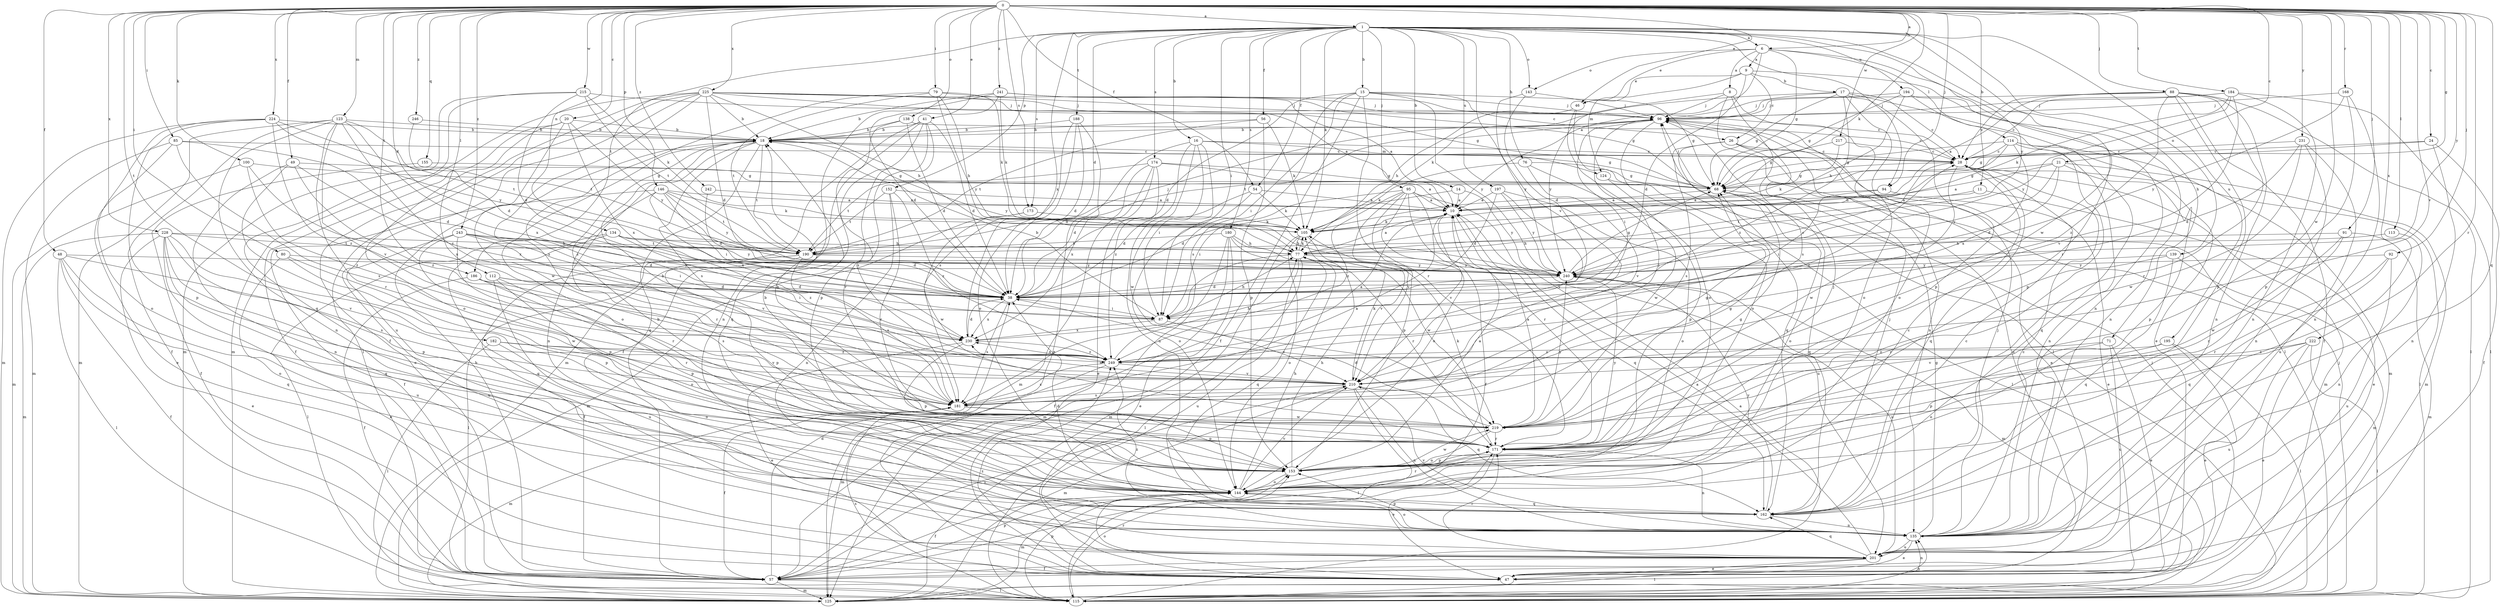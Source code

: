 strict digraph  {
0;
1;
6;
8;
9;
10;
11;
14;
15;
16;
17;
18;
20;
21;
24;
26;
28;
38;
41;
46;
47;
48;
49;
54;
56;
57;
68;
71;
76;
77;
79;
80;
85;
87;
88;
91;
92;
94;
95;
96;
100;
105;
112;
113;
114;
115;
123;
124;
125;
134;
135;
138;
139;
143;
144;
146;
152;
153;
155;
162;
168;
171;
173;
174;
180;
181;
182;
184;
186;
188;
190;
194;
195;
197;
201;
210;
215;
217;
219;
222;
224;
225;
228;
230;
231;
240;
241;
242;
243;
246;
249;
0 -> 1  [label=a];
0 -> 6  [label=a];
0 -> 11  [label=b];
0 -> 20  [label=c];
0 -> 21  [label=c];
0 -> 24  [label=c];
0 -> 38  [label=d];
0 -> 41  [label=e];
0 -> 46  [label=e];
0 -> 48  [label=f];
0 -> 49  [label=f];
0 -> 54  [label=f];
0 -> 68  [label=g];
0 -> 79  [label=i];
0 -> 80  [label=i];
0 -> 85  [label=i];
0 -> 88  [label=j];
0 -> 91  [label=j];
0 -> 92  [label=j];
0 -> 94  [label=j];
0 -> 100  [label=k];
0 -> 105  [label=k];
0 -> 112  [label=l];
0 -> 113  [label=l];
0 -> 123  [label=m];
0 -> 134  [label=n];
0 -> 138  [label=o];
0 -> 146  [label=p];
0 -> 155  [label=q];
0 -> 162  [label=q];
0 -> 168  [label=r];
0 -> 171  [label=r];
0 -> 173  [label=s];
0 -> 182  [label=t];
0 -> 184  [label=t];
0 -> 186  [label=t];
0 -> 210  [label=v];
0 -> 215  [label=w];
0 -> 217  [label=w];
0 -> 219  [label=w];
0 -> 222  [label=x];
0 -> 224  [label=x];
0 -> 225  [label=x];
0 -> 228  [label=x];
0 -> 231  [label=y];
0 -> 240  [label=y];
0 -> 241  [label=z];
0 -> 242  [label=z];
0 -> 243  [label=z];
0 -> 246  [label=z];
1 -> 6  [label=a];
1 -> 14  [label=b];
1 -> 15  [label=b];
1 -> 16  [label=b];
1 -> 38  [label=d];
1 -> 54  [label=f];
1 -> 56  [label=f];
1 -> 71  [label=h];
1 -> 76  [label=h];
1 -> 87  [label=i];
1 -> 94  [label=j];
1 -> 95  [label=j];
1 -> 105  [label=k];
1 -> 139  [label=o];
1 -> 143  [label=o];
1 -> 152  [label=p];
1 -> 173  [label=s];
1 -> 174  [label=s];
1 -> 180  [label=s];
1 -> 186  [label=t];
1 -> 188  [label=t];
1 -> 194  [label=u];
1 -> 195  [label=u];
1 -> 197  [label=u];
1 -> 210  [label=v];
1 -> 219  [label=w];
1 -> 230  [label=x];
1 -> 240  [label=y];
6 -> 8  [label=a];
6 -> 9  [label=a];
6 -> 10  [label=a];
6 -> 46  [label=e];
6 -> 68  [label=g];
6 -> 114  [label=l];
6 -> 143  [label=o];
6 -> 171  [label=r];
8 -> 96  [label=j];
8 -> 115  [label=l];
8 -> 144  [label=o];
8 -> 181  [label=s];
8 -> 240  [label=y];
9 -> 17  [label=b];
9 -> 26  [label=c];
9 -> 38  [label=d];
9 -> 46  [label=e];
9 -> 124  [label=m];
9 -> 135  [label=n];
10 -> 105  [label=k];
10 -> 162  [label=q];
10 -> 210  [label=v];
11 -> 10  [label=a];
11 -> 47  [label=e];
11 -> 190  [label=t];
14 -> 10  [label=a];
14 -> 38  [label=d];
14 -> 240  [label=y];
15 -> 26  [label=c];
15 -> 38  [label=d];
15 -> 57  [label=f];
15 -> 68  [label=g];
15 -> 87  [label=i];
15 -> 96  [label=j];
15 -> 171  [label=r];
15 -> 181  [label=s];
15 -> 240  [label=y];
16 -> 28  [label=c];
16 -> 38  [label=d];
16 -> 87  [label=i];
16 -> 124  [label=m];
16 -> 135  [label=n];
16 -> 219  [label=w];
16 -> 249  [label=z];
17 -> 28  [label=c];
17 -> 47  [label=e];
17 -> 68  [label=g];
17 -> 96  [label=j];
17 -> 105  [label=k];
17 -> 144  [label=o];
17 -> 153  [label=p];
17 -> 249  [label=z];
18 -> 28  [label=c];
18 -> 68  [label=g];
18 -> 135  [label=n];
18 -> 144  [label=o];
18 -> 162  [label=q];
18 -> 181  [label=s];
18 -> 190  [label=t];
18 -> 240  [label=y];
20 -> 18  [label=b];
20 -> 57  [label=f];
20 -> 144  [label=o];
20 -> 219  [label=w];
20 -> 230  [label=x];
20 -> 240  [label=y];
21 -> 10  [label=a];
21 -> 38  [label=d];
21 -> 68  [label=g];
21 -> 125  [label=m];
21 -> 153  [label=p];
21 -> 240  [label=y];
24 -> 28  [label=c];
24 -> 57  [label=f];
24 -> 68  [label=g];
24 -> 135  [label=n];
26 -> 28  [label=c];
26 -> 47  [label=e];
26 -> 162  [label=q];
26 -> 181  [label=s];
26 -> 201  [label=u];
28 -> 68  [label=g];
28 -> 115  [label=l];
28 -> 125  [label=m];
28 -> 162  [label=q];
28 -> 219  [label=w];
38 -> 28  [label=c];
38 -> 87  [label=i];
38 -> 181  [label=s];
38 -> 230  [label=x];
41 -> 18  [label=b];
41 -> 38  [label=d];
41 -> 57  [label=f];
41 -> 125  [label=m];
41 -> 153  [label=p];
41 -> 162  [label=q];
41 -> 171  [label=r];
46 -> 77  [label=h];
46 -> 115  [label=l];
46 -> 144  [label=o];
47 -> 135  [label=n];
47 -> 144  [label=o];
47 -> 249  [label=z];
48 -> 57  [label=f];
48 -> 115  [label=l];
48 -> 144  [label=o];
48 -> 162  [label=q];
48 -> 181  [label=s];
48 -> 240  [label=y];
49 -> 68  [label=g];
49 -> 135  [label=n];
49 -> 144  [label=o];
49 -> 230  [label=x];
49 -> 249  [label=z];
54 -> 10  [label=a];
54 -> 38  [label=d];
54 -> 105  [label=k];
54 -> 144  [label=o];
56 -> 18  [label=b];
56 -> 105  [label=k];
56 -> 153  [label=p];
56 -> 190  [label=t];
57 -> 18  [label=b];
57 -> 38  [label=d];
57 -> 115  [label=l];
57 -> 125  [label=m];
57 -> 153  [label=p];
57 -> 210  [label=v];
68 -> 10  [label=a];
68 -> 96  [label=j];
68 -> 144  [label=o];
68 -> 162  [label=q];
71 -> 47  [label=e];
71 -> 144  [label=o];
71 -> 201  [label=u];
71 -> 249  [label=z];
76 -> 68  [label=g];
76 -> 105  [label=k];
76 -> 210  [label=v];
76 -> 219  [label=w];
77 -> 10  [label=a];
77 -> 87  [label=i];
77 -> 105  [label=k];
77 -> 115  [label=l];
77 -> 162  [label=q];
77 -> 201  [label=u];
77 -> 240  [label=y];
79 -> 77  [label=h];
79 -> 96  [label=j];
79 -> 105  [label=k];
79 -> 181  [label=s];
79 -> 190  [label=t];
79 -> 240  [label=y];
80 -> 47  [label=e];
80 -> 153  [label=p];
80 -> 219  [label=w];
80 -> 240  [label=y];
85 -> 28  [label=c];
85 -> 38  [label=d];
85 -> 47  [label=e];
85 -> 125  [label=m];
85 -> 181  [label=s];
87 -> 18  [label=b];
87 -> 77  [label=h];
87 -> 210  [label=v];
87 -> 230  [label=x];
88 -> 10  [label=a];
88 -> 28  [label=c];
88 -> 57  [label=f];
88 -> 96  [label=j];
88 -> 115  [label=l];
88 -> 135  [label=n];
88 -> 153  [label=p];
88 -> 171  [label=r];
88 -> 249  [label=z];
91 -> 77  [label=h];
91 -> 125  [label=m];
91 -> 171  [label=r];
91 -> 219  [label=w];
92 -> 162  [label=q];
92 -> 171  [label=r];
92 -> 201  [label=u];
92 -> 240  [label=y];
94 -> 10  [label=a];
94 -> 47  [label=e];
94 -> 87  [label=i];
95 -> 10  [label=a];
95 -> 57  [label=f];
95 -> 87  [label=i];
95 -> 144  [label=o];
95 -> 153  [label=p];
95 -> 171  [label=r];
95 -> 201  [label=u];
95 -> 210  [label=v];
95 -> 249  [label=z];
96 -> 18  [label=b];
96 -> 87  [label=i];
96 -> 135  [label=n];
96 -> 144  [label=o];
96 -> 190  [label=t];
100 -> 68  [label=g];
100 -> 125  [label=m];
100 -> 230  [label=x];
100 -> 249  [label=z];
105 -> 77  [label=h];
105 -> 125  [label=m];
105 -> 144  [label=o];
105 -> 210  [label=v];
112 -> 38  [label=d];
112 -> 87  [label=i];
112 -> 144  [label=o];
112 -> 153  [label=p];
112 -> 201  [label=u];
113 -> 77  [label=h];
113 -> 135  [label=n];
114 -> 28  [label=c];
114 -> 68  [label=g];
114 -> 77  [label=h];
114 -> 125  [label=m];
114 -> 135  [label=n];
114 -> 162  [label=q];
114 -> 230  [label=x];
115 -> 10  [label=a];
115 -> 96  [label=j];
115 -> 135  [label=n];
115 -> 153  [label=p];
115 -> 171  [label=r];
115 -> 181  [label=s];
123 -> 18  [label=b];
123 -> 38  [label=d];
123 -> 57  [label=f];
123 -> 125  [label=m];
123 -> 135  [label=n];
123 -> 171  [label=r];
123 -> 210  [label=v];
123 -> 230  [label=x];
123 -> 249  [label=z];
124 -> 115  [label=l];
124 -> 153  [label=p];
125 -> 96  [label=j];
134 -> 38  [label=d];
134 -> 77  [label=h];
134 -> 115  [label=l];
134 -> 162  [label=q];
134 -> 240  [label=y];
134 -> 249  [label=z];
135 -> 28  [label=c];
135 -> 47  [label=e];
135 -> 68  [label=g];
135 -> 96  [label=j];
135 -> 144  [label=o];
135 -> 153  [label=p];
135 -> 201  [label=u];
135 -> 210  [label=v];
135 -> 249  [label=z];
138 -> 18  [label=b];
138 -> 28  [label=c];
138 -> 38  [label=d];
138 -> 181  [label=s];
139 -> 125  [label=m];
139 -> 162  [label=q];
139 -> 171  [label=r];
139 -> 240  [label=y];
143 -> 38  [label=d];
143 -> 96  [label=j];
143 -> 240  [label=y];
144 -> 18  [label=b];
144 -> 28  [label=c];
144 -> 57  [label=f];
144 -> 77  [label=h];
144 -> 125  [label=m];
144 -> 162  [label=q];
144 -> 171  [label=r];
144 -> 210  [label=v];
146 -> 10  [label=a];
146 -> 57  [label=f];
146 -> 87  [label=i];
146 -> 105  [label=k];
146 -> 171  [label=r];
146 -> 190  [label=t];
146 -> 230  [label=x];
146 -> 240  [label=y];
152 -> 10  [label=a];
152 -> 135  [label=n];
152 -> 171  [label=r];
152 -> 190  [label=t];
152 -> 249  [label=z];
153 -> 10  [label=a];
153 -> 77  [label=h];
153 -> 144  [label=o];
153 -> 219  [label=w];
155 -> 57  [label=f];
155 -> 68  [label=g];
162 -> 28  [label=c];
162 -> 38  [label=d];
162 -> 96  [label=j];
162 -> 135  [label=n];
162 -> 240  [label=y];
168 -> 96  [label=j];
168 -> 135  [label=n];
168 -> 153  [label=p];
168 -> 240  [label=y];
171 -> 18  [label=b];
171 -> 47  [label=e];
171 -> 68  [label=g];
171 -> 96  [label=j];
171 -> 105  [label=k];
171 -> 135  [label=n];
171 -> 153  [label=p];
171 -> 240  [label=y];
173 -> 105  [label=k];
173 -> 125  [label=m];
173 -> 219  [label=w];
174 -> 10  [label=a];
174 -> 38  [label=d];
174 -> 47  [label=e];
174 -> 68  [label=g];
174 -> 125  [label=m];
174 -> 190  [label=t];
174 -> 230  [label=x];
180 -> 47  [label=e];
180 -> 57  [label=f];
180 -> 77  [label=h];
180 -> 125  [label=m];
180 -> 171  [label=r];
180 -> 190  [label=t];
180 -> 219  [label=w];
181 -> 10  [label=a];
181 -> 18  [label=b];
181 -> 57  [label=f];
181 -> 68  [label=g];
181 -> 96  [label=j];
181 -> 125  [label=m];
181 -> 153  [label=p];
181 -> 219  [label=w];
182 -> 115  [label=l];
182 -> 144  [label=o];
182 -> 210  [label=v];
182 -> 249  [label=z];
184 -> 28  [label=c];
184 -> 96  [label=j];
184 -> 105  [label=k];
184 -> 115  [label=l];
184 -> 135  [label=n];
184 -> 210  [label=v];
184 -> 240  [label=y];
186 -> 38  [label=d];
186 -> 57  [label=f];
186 -> 171  [label=r];
186 -> 181  [label=s];
188 -> 18  [label=b];
188 -> 38  [label=d];
188 -> 47  [label=e];
188 -> 144  [label=o];
188 -> 181  [label=s];
190 -> 57  [label=f];
190 -> 96  [label=j];
190 -> 115  [label=l];
190 -> 153  [label=p];
190 -> 181  [label=s];
190 -> 240  [label=y];
194 -> 68  [label=g];
194 -> 77  [label=h];
194 -> 96  [label=j];
194 -> 135  [label=n];
194 -> 153  [label=p];
195 -> 47  [label=e];
195 -> 115  [label=l];
195 -> 153  [label=p];
195 -> 249  [label=z];
197 -> 10  [label=a];
197 -> 38  [label=d];
197 -> 144  [label=o];
197 -> 210  [label=v];
197 -> 240  [label=y];
201 -> 10  [label=a];
201 -> 47  [label=e];
201 -> 57  [label=f];
201 -> 115  [label=l];
201 -> 162  [label=q];
201 -> 171  [label=r];
210 -> 105  [label=k];
210 -> 115  [label=l];
210 -> 125  [label=m];
210 -> 135  [label=n];
210 -> 162  [label=q];
210 -> 181  [label=s];
210 -> 230  [label=x];
215 -> 38  [label=d];
215 -> 96  [label=j];
215 -> 105  [label=k];
215 -> 125  [label=m];
215 -> 162  [label=q];
215 -> 190  [label=t];
217 -> 28  [label=c];
217 -> 68  [label=g];
217 -> 105  [label=k];
219 -> 10  [label=a];
219 -> 18  [label=b];
219 -> 38  [label=d];
219 -> 68  [label=g];
219 -> 144  [label=o];
219 -> 171  [label=r];
219 -> 240  [label=y];
222 -> 47  [label=e];
222 -> 115  [label=l];
222 -> 201  [label=u];
222 -> 210  [label=v];
222 -> 249  [label=z];
224 -> 18  [label=b];
224 -> 125  [label=m];
224 -> 144  [label=o];
224 -> 153  [label=p];
224 -> 190  [label=t];
224 -> 240  [label=y];
224 -> 249  [label=z];
225 -> 10  [label=a];
225 -> 18  [label=b];
225 -> 28  [label=c];
225 -> 38  [label=d];
225 -> 57  [label=f];
225 -> 68  [label=g];
225 -> 77  [label=h];
225 -> 96  [label=j];
225 -> 115  [label=l];
225 -> 125  [label=m];
225 -> 181  [label=s];
225 -> 201  [label=u];
228 -> 47  [label=e];
228 -> 77  [label=h];
228 -> 125  [label=m];
228 -> 144  [label=o];
228 -> 153  [label=p];
228 -> 162  [label=q];
228 -> 190  [label=t];
228 -> 201  [label=u];
228 -> 210  [label=v];
230 -> 38  [label=d];
230 -> 47  [label=e];
230 -> 153  [label=p];
230 -> 249  [label=z];
231 -> 28  [label=c];
231 -> 38  [label=d];
231 -> 135  [label=n];
231 -> 201  [label=u];
231 -> 219  [label=w];
240 -> 38  [label=d];
240 -> 68  [label=g];
240 -> 125  [label=m];
240 -> 201  [label=u];
241 -> 10  [label=a];
241 -> 18  [label=b];
241 -> 38  [label=d];
241 -> 68  [label=g];
241 -> 96  [label=j];
241 -> 105  [label=k];
241 -> 135  [label=n];
242 -> 10  [label=a];
242 -> 38  [label=d];
243 -> 38  [label=d];
243 -> 87  [label=i];
243 -> 153  [label=p];
243 -> 171  [label=r];
243 -> 190  [label=t];
243 -> 201  [label=u];
243 -> 210  [label=v];
246 -> 18  [label=b];
246 -> 190  [label=t];
249 -> 10  [label=a];
249 -> 28  [label=c];
249 -> 77  [label=h];
249 -> 125  [label=m];
249 -> 181  [label=s];
249 -> 210  [label=v];
249 -> 230  [label=x];
}
